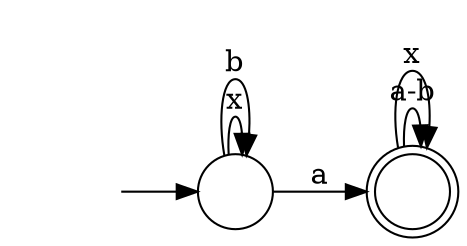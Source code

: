 digraph Automaton {
  rankdir = LR;
  0 [shape=circle,label=""];
  initial [shape=plaintext,label=""];
  initial -> 0
  0 -> 1 [label="a"]
  0 -> 0 [label="x"]
  0 -> 0 [label="b"]
  1 [shape=doublecircle,label=""];
  1 -> 1 [label="a-b"]
  1 -> 1 [label="x"]
}
